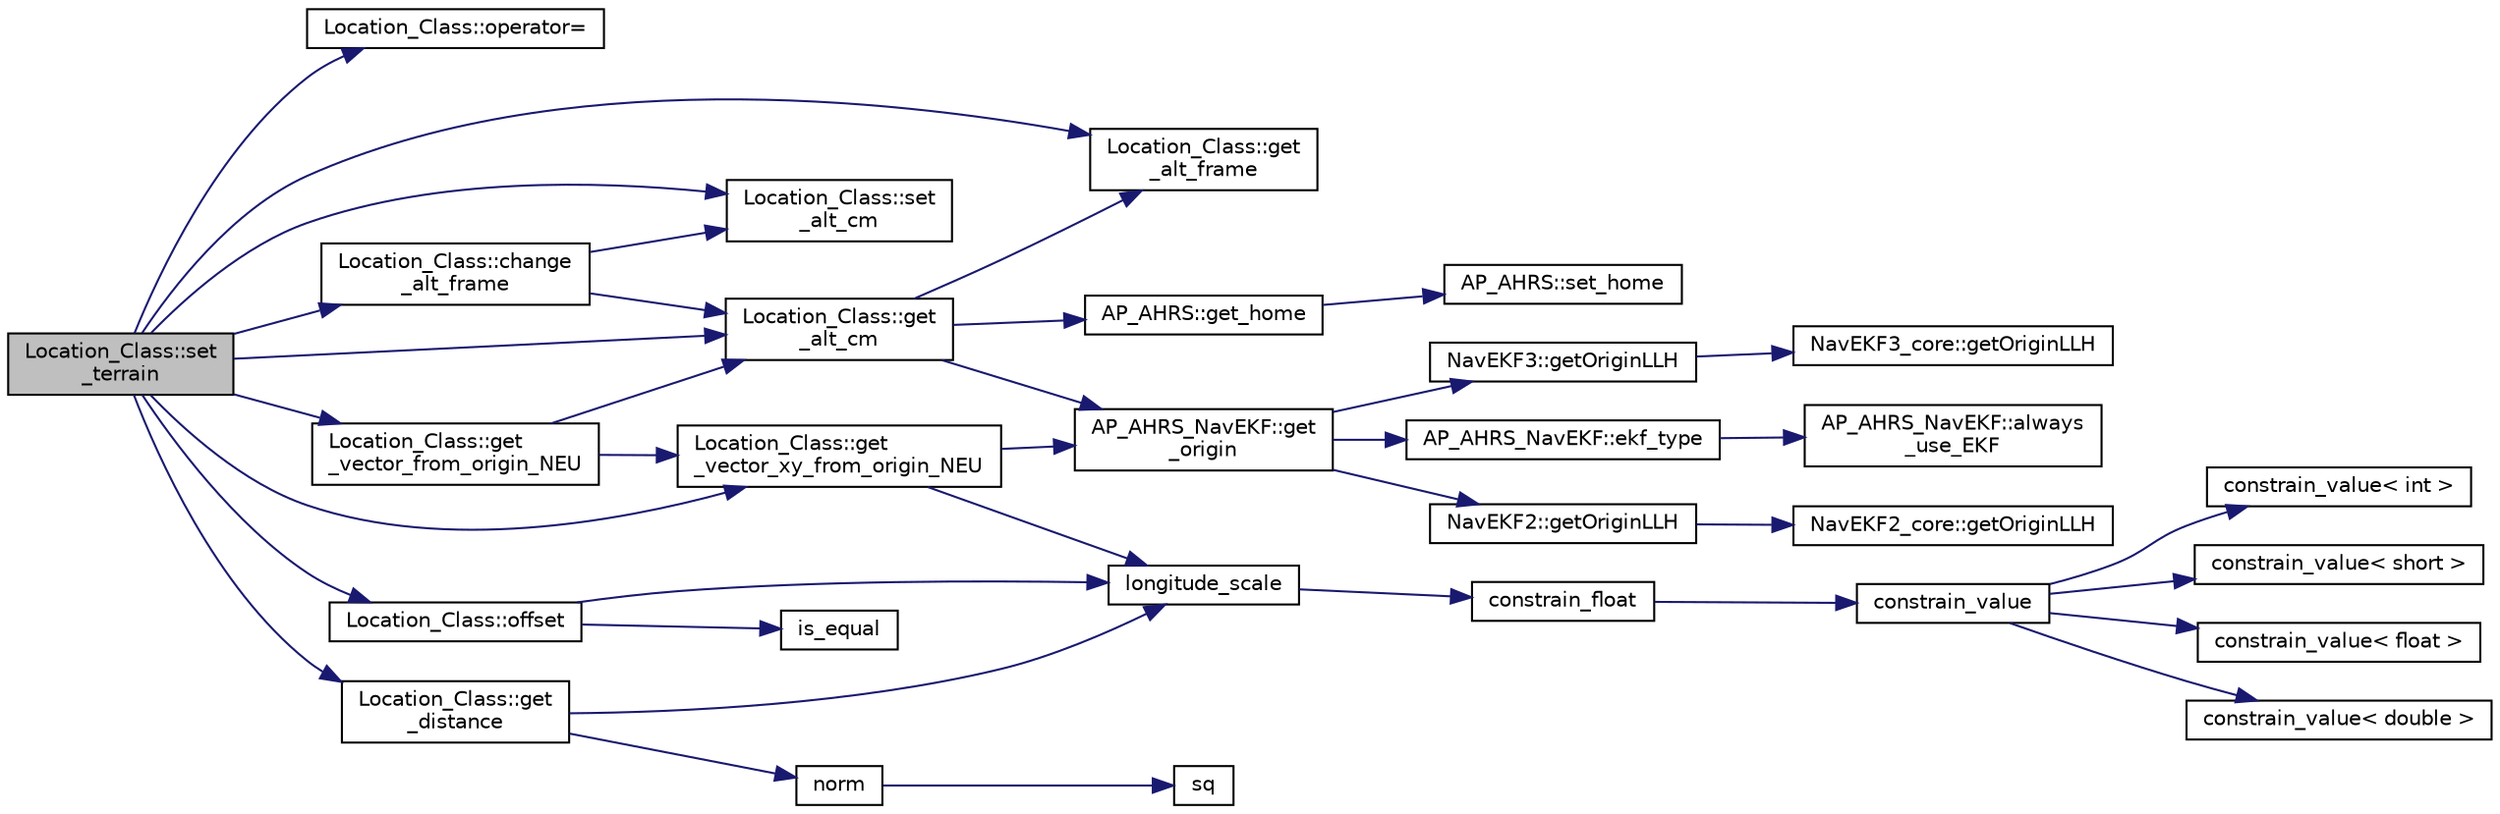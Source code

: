 digraph "Location_Class::set_terrain"
{
 // INTERACTIVE_SVG=YES
  edge [fontname="Helvetica",fontsize="10",labelfontname="Helvetica",labelfontsize="10"];
  node [fontname="Helvetica",fontsize="10",shape=record];
  rankdir="LR";
  Node1 [label="Location_Class::set\l_terrain",height=0.2,width=0.4,color="black", fillcolor="grey75", style="filled", fontcolor="black"];
  Node1 -> Node2 [color="midnightblue",fontsize="10",style="solid",fontname="Helvetica"];
  Node2 [label="Location_Class::operator=",height=0.2,width=0.4,color="black", fillcolor="white", style="filled",URL="$classLocation__Class.html#ae406ac21000027de6cccc747c623e544"];
  Node1 -> Node3 [color="midnightblue",fontsize="10",style="solid",fontname="Helvetica"];
  Node3 [label="Location_Class::set\l_alt_cm",height=0.2,width=0.4,color="black", fillcolor="white", style="filled",URL="$classLocation__Class.html#aff103f070bc251c2d9cce733b4bc6027"];
  Node1 -> Node4 [color="midnightblue",fontsize="10",style="solid",fontname="Helvetica"];
  Node4 [label="Location_Class::get\l_alt_cm",height=0.2,width=0.4,color="black", fillcolor="white", style="filled",URL="$classLocation__Class.html#a94d8de310c8bdf8441c367e90d6b3f90",tooltip="get altitude in desired frame "];
  Node4 -> Node5 [color="midnightblue",fontsize="10",style="solid",fontname="Helvetica"];
  Node5 [label="Location_Class::get\l_alt_frame",height=0.2,width=0.4,color="black", fillcolor="white", style="filled",URL="$classLocation__Class.html#a12eedb8fc1b0f9391bc07891decf95fc"];
  Node4 -> Node6 [color="midnightblue",fontsize="10",style="solid",fontname="Helvetica"];
  Node6 [label="AP_AHRS::get_home",height=0.2,width=0.4,color="black", fillcolor="white", style="filled",URL="$classAP__AHRS.html#aea45b16e6469a3b392b8bf52fb864732"];
  Node6 -> Node7 [color="midnightblue",fontsize="10",style="solid",fontname="Helvetica"];
  Node7 [label="AP_AHRS::set_home",height=0.2,width=0.4,color="black", fillcolor="white", style="filled",URL="$classAP__AHRS.html#a702b6313fff141dced78533a4d258ab0"];
  Node4 -> Node8 [color="midnightblue",fontsize="10",style="solid",fontname="Helvetica"];
  Node8 [label="AP_AHRS_NavEKF::get\l_origin",height=0.2,width=0.4,color="black", fillcolor="white", style="filled",URL="$classAP__AHRS__NavEKF.html#a8e90dbad885e5d8d4efe9a34d635886a"];
  Node8 -> Node9 [color="midnightblue",fontsize="10",style="solid",fontname="Helvetica"];
  Node9 [label="AP_AHRS_NavEKF::ekf_type",height=0.2,width=0.4,color="black", fillcolor="white", style="filled",URL="$classAP__AHRS__NavEKF.html#a2421598bfc909c228709f99347a5fcea"];
  Node9 -> Node10 [color="midnightblue",fontsize="10",style="solid",fontname="Helvetica"];
  Node10 [label="AP_AHRS_NavEKF::always\l_use_EKF",height=0.2,width=0.4,color="black", fillcolor="white", style="filled",URL="$classAP__AHRS__NavEKF.html#a9af775a381a41ff78ac75a06ba7b1a05"];
  Node8 -> Node11 [color="midnightblue",fontsize="10",style="solid",fontname="Helvetica"];
  Node11 [label="NavEKF2::getOriginLLH",height=0.2,width=0.4,color="black", fillcolor="white", style="filled",URL="$classNavEKF2.html#a3ca4f95954622760541df4ee9bf1b12c"];
  Node11 -> Node12 [color="midnightblue",fontsize="10",style="solid",fontname="Helvetica"];
  Node12 [label="NavEKF2_core::getOriginLLH",height=0.2,width=0.4,color="black", fillcolor="white", style="filled",URL="$classNavEKF2__core.html#a0f070d9946f12e2dd0484ba395475f95"];
  Node8 -> Node13 [color="midnightblue",fontsize="10",style="solid",fontname="Helvetica"];
  Node13 [label="NavEKF3::getOriginLLH",height=0.2,width=0.4,color="black", fillcolor="white", style="filled",URL="$classNavEKF3.html#af8ef515efb2e3a0f23ffc105e3d52382"];
  Node13 -> Node14 [color="midnightblue",fontsize="10",style="solid",fontname="Helvetica"];
  Node14 [label="NavEKF3_core::getOriginLLH",height=0.2,width=0.4,color="black", fillcolor="white", style="filled",URL="$classNavEKF3__core.html#af7d59bec1dcc3663bf68de8eaf0b2856"];
  Node1 -> Node5 [color="midnightblue",fontsize="10",style="solid",fontname="Helvetica"];
  Node1 -> Node15 [color="midnightblue",fontsize="10",style="solid",fontname="Helvetica"];
  Node15 [label="Location_Class::change\l_alt_frame",height=0.2,width=0.4,color="black", fillcolor="white", style="filled",URL="$classLocation__Class.html#a1b58a6a4d185506e76271dee1f047836"];
  Node15 -> Node4 [color="midnightblue",fontsize="10",style="solid",fontname="Helvetica"];
  Node15 -> Node3 [color="midnightblue",fontsize="10",style="solid",fontname="Helvetica"];
  Node1 -> Node16 [color="midnightblue",fontsize="10",style="solid",fontname="Helvetica"];
  Node16 [label="Location_Class::get\l_vector_xy_from_origin_NEU",height=0.2,width=0.4,color="black", fillcolor="white", style="filled",URL="$classLocation__Class.html#a47b0c66dd700f4ea188eb8a58d886e8a"];
  Node16 -> Node8 [color="midnightblue",fontsize="10",style="solid",fontname="Helvetica"];
  Node16 -> Node17 [color="midnightblue",fontsize="10",style="solid",fontname="Helvetica"];
  Node17 [label="longitude_scale",height=0.2,width=0.4,color="black", fillcolor="white", style="filled",URL="$location_8cpp.html#ad2368c582f3e0c135e2a74772f4db61a"];
  Node17 -> Node18 [color="midnightblue",fontsize="10",style="solid",fontname="Helvetica"];
  Node18 [label="constrain_float",height=0.2,width=0.4,color="black", fillcolor="white", style="filled",URL="$AP__Math_8h.html#ad525609d9dba6ffa556a0fbf08a3f9b4"];
  Node18 -> Node19 [color="midnightblue",fontsize="10",style="solid",fontname="Helvetica"];
  Node19 [label="constrain_value",height=0.2,width=0.4,color="black", fillcolor="white", style="filled",URL="$AP__Math_8h.html#a20e8f8671c282c69c1954652b6d61585"];
  Node19 -> Node20 [color="midnightblue",fontsize="10",style="solid",fontname="Helvetica"];
  Node20 [label="constrain_value\< int \>",height=0.2,width=0.4,color="black", fillcolor="white", style="filled",URL="$AP__Math_8cpp.html#a37e8e901754cb9c8e53a8e3030c82c50"];
  Node19 -> Node21 [color="midnightblue",fontsize="10",style="solid",fontname="Helvetica"];
  Node21 [label="constrain_value\< short \>",height=0.2,width=0.4,color="black", fillcolor="white", style="filled",URL="$AP__Math_8cpp.html#afdbe107ec1987d318a6347816fbf2b89"];
  Node19 -> Node22 [color="midnightblue",fontsize="10",style="solid",fontname="Helvetica"];
  Node22 [label="constrain_value\< float \>",height=0.2,width=0.4,color="black", fillcolor="white", style="filled",URL="$AP__Math_8cpp.html#ae6c621670c214da687de21d4e3a92587"];
  Node19 -> Node23 [color="midnightblue",fontsize="10",style="solid",fontname="Helvetica"];
  Node23 [label="constrain_value\< double \>",height=0.2,width=0.4,color="black", fillcolor="white", style="filled",URL="$AP__Math_8cpp.html#afe3990b00e9abc43fa97dfaf8e32f5c4"];
  Node1 -> Node24 [color="midnightblue",fontsize="10",style="solid",fontname="Helvetica"];
  Node24 [label="Location_Class::get\l_vector_from_origin_NEU",height=0.2,width=0.4,color="black", fillcolor="white", style="filled",URL="$classLocation__Class.html#a7b3175ce61dd893910c350a9dd259f49"];
  Node24 -> Node16 [color="midnightblue",fontsize="10",style="solid",fontname="Helvetica"];
  Node24 -> Node4 [color="midnightblue",fontsize="10",style="solid",fontname="Helvetica"];
  Node1 -> Node25 [color="midnightblue",fontsize="10",style="solid",fontname="Helvetica"];
  Node25 [label="Location_Class::get\l_distance",height=0.2,width=0.4,color="black", fillcolor="white", style="filled",URL="$classLocation__Class.html#a36cbfe90845219ef0a4ffde50da77b65"];
  Node25 -> Node17 [color="midnightblue",fontsize="10",style="solid",fontname="Helvetica"];
  Node25 -> Node26 [color="midnightblue",fontsize="10",style="solid",fontname="Helvetica"];
  Node26 [label="norm",height=0.2,width=0.4,color="black", fillcolor="white", style="filled",URL="$AP__Math_8h.html#adc76d4a5e5c9ae8cb7ab17b55c40d636"];
  Node26 -> Node27 [color="midnightblue",fontsize="10",style="solid",fontname="Helvetica"];
  Node27 [label="sq",height=0.2,width=0.4,color="black", fillcolor="white", style="filled",URL="$AP__Math_8h.html#a0375e3d67fd3911cacee5c3e1408c0f2"];
  Node1 -> Node28 [color="midnightblue",fontsize="10",style="solid",fontname="Helvetica"];
  Node28 [label="Location_Class::offset",height=0.2,width=0.4,color="black", fillcolor="white", style="filled",URL="$classLocation__Class.html#af7ae6b3fba60da317ca861bcbe79db10"];
  Node28 -> Node29 [color="midnightblue",fontsize="10",style="solid",fontname="Helvetica"];
  Node29 [label="is_equal",height=0.2,width=0.4,color="black", fillcolor="white", style="filled",URL="$AP__Math_8cpp.html#accbd9f8bbc0adacd51efa66fad490c24"];
  Node28 -> Node17 [color="midnightblue",fontsize="10",style="solid",fontname="Helvetica"];
}
